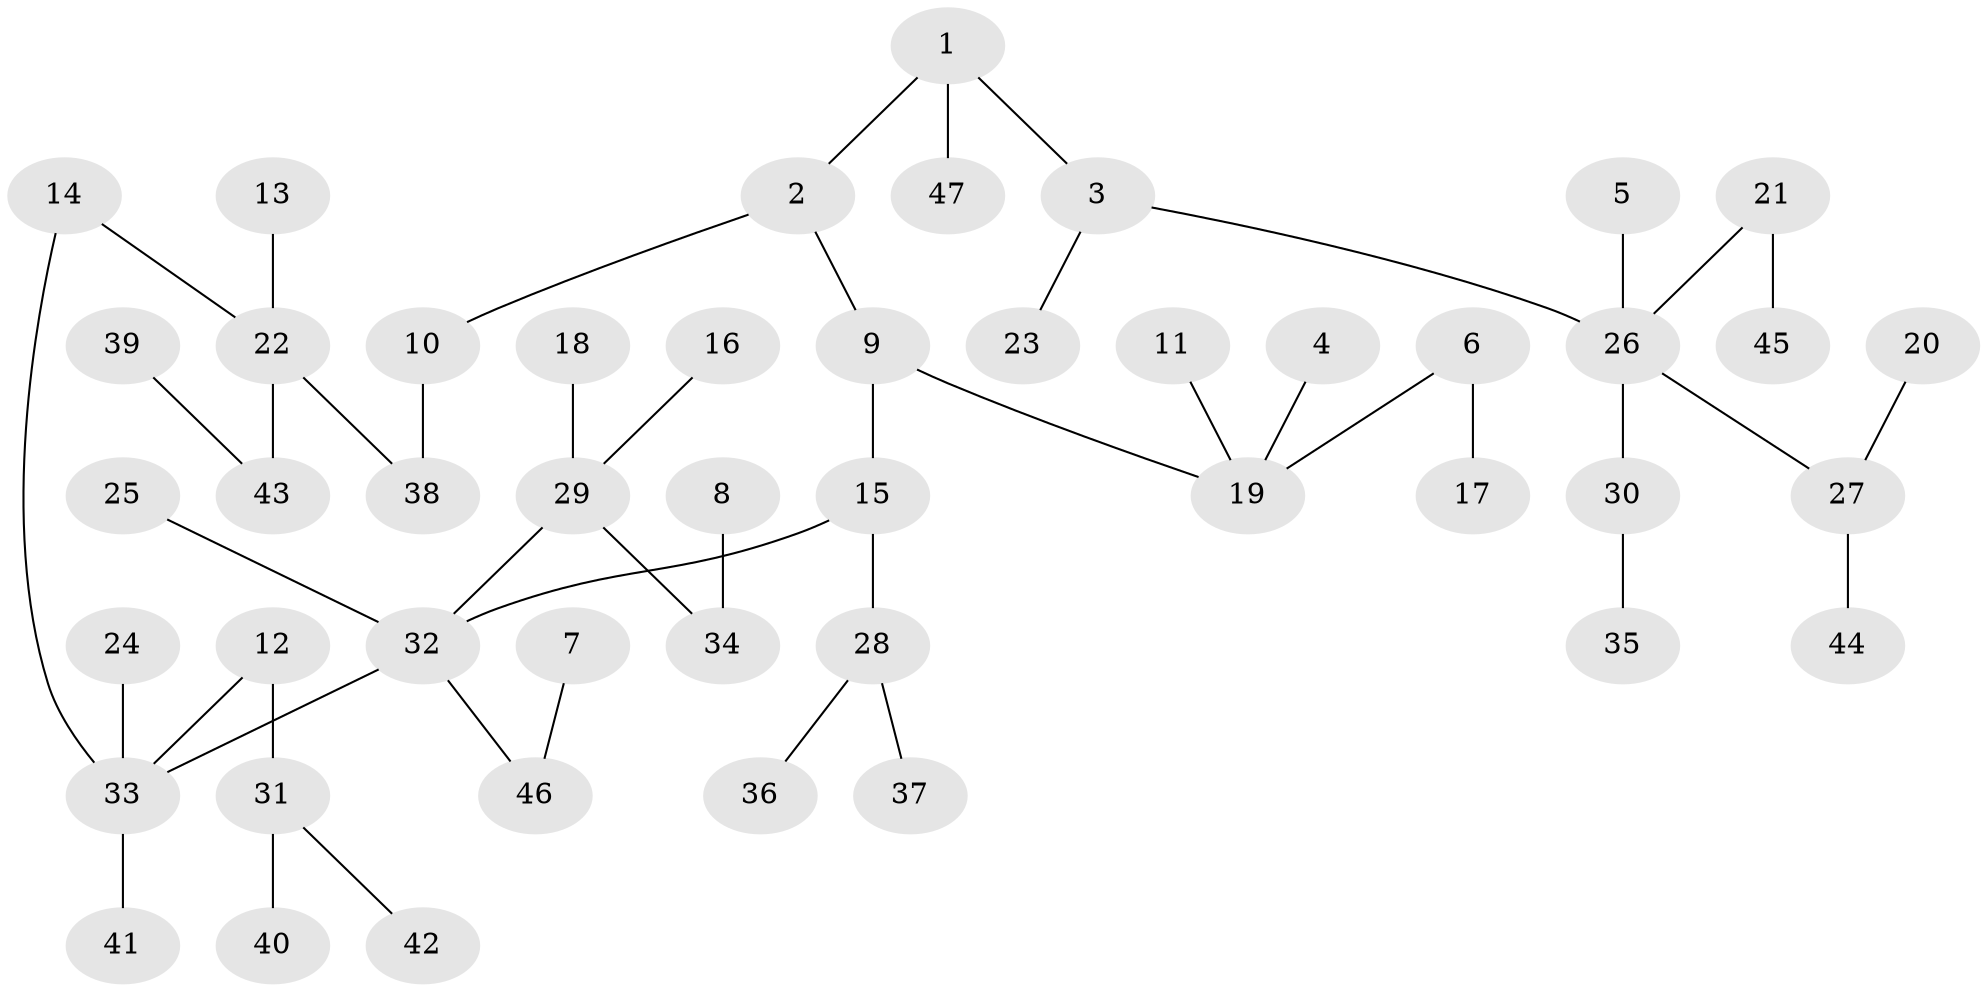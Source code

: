 // original degree distribution, {4: 0.09574468085106383, 1: 0.5319148936170213, 3: 0.1595744680851064, 7: 0.010638297872340425, 5: 0.0425531914893617, 2: 0.1595744680851064}
// Generated by graph-tools (version 1.1) at 2025/49/03/09/25 03:49:21]
// undirected, 47 vertices, 47 edges
graph export_dot {
graph [start="1"]
  node [color=gray90,style=filled];
  1;
  2;
  3;
  4;
  5;
  6;
  7;
  8;
  9;
  10;
  11;
  12;
  13;
  14;
  15;
  16;
  17;
  18;
  19;
  20;
  21;
  22;
  23;
  24;
  25;
  26;
  27;
  28;
  29;
  30;
  31;
  32;
  33;
  34;
  35;
  36;
  37;
  38;
  39;
  40;
  41;
  42;
  43;
  44;
  45;
  46;
  47;
  1 -- 2 [weight=1.0];
  1 -- 3 [weight=1.0];
  1 -- 47 [weight=1.0];
  2 -- 9 [weight=1.0];
  2 -- 10 [weight=1.0];
  3 -- 23 [weight=1.0];
  3 -- 26 [weight=1.0];
  4 -- 19 [weight=1.0];
  5 -- 26 [weight=1.0];
  6 -- 17 [weight=1.0];
  6 -- 19 [weight=1.0];
  7 -- 46 [weight=1.0];
  8 -- 34 [weight=1.0];
  9 -- 15 [weight=1.0];
  9 -- 19 [weight=1.0];
  10 -- 38 [weight=1.0];
  11 -- 19 [weight=1.0];
  12 -- 31 [weight=1.0];
  12 -- 33 [weight=1.0];
  13 -- 22 [weight=1.0];
  14 -- 22 [weight=1.0];
  14 -- 33 [weight=1.0];
  15 -- 28 [weight=1.0];
  15 -- 32 [weight=1.0];
  16 -- 29 [weight=1.0];
  18 -- 29 [weight=1.0];
  20 -- 27 [weight=1.0];
  21 -- 26 [weight=1.0];
  21 -- 45 [weight=1.0];
  22 -- 38 [weight=1.0];
  22 -- 43 [weight=1.0];
  24 -- 33 [weight=1.0];
  25 -- 32 [weight=1.0];
  26 -- 27 [weight=1.0];
  26 -- 30 [weight=1.0];
  27 -- 44 [weight=1.0];
  28 -- 36 [weight=1.0];
  28 -- 37 [weight=1.0];
  29 -- 32 [weight=1.0];
  29 -- 34 [weight=1.0];
  30 -- 35 [weight=1.0];
  31 -- 40 [weight=1.0];
  31 -- 42 [weight=1.0];
  32 -- 33 [weight=1.0];
  32 -- 46 [weight=1.0];
  33 -- 41 [weight=1.0];
  39 -- 43 [weight=1.0];
}
